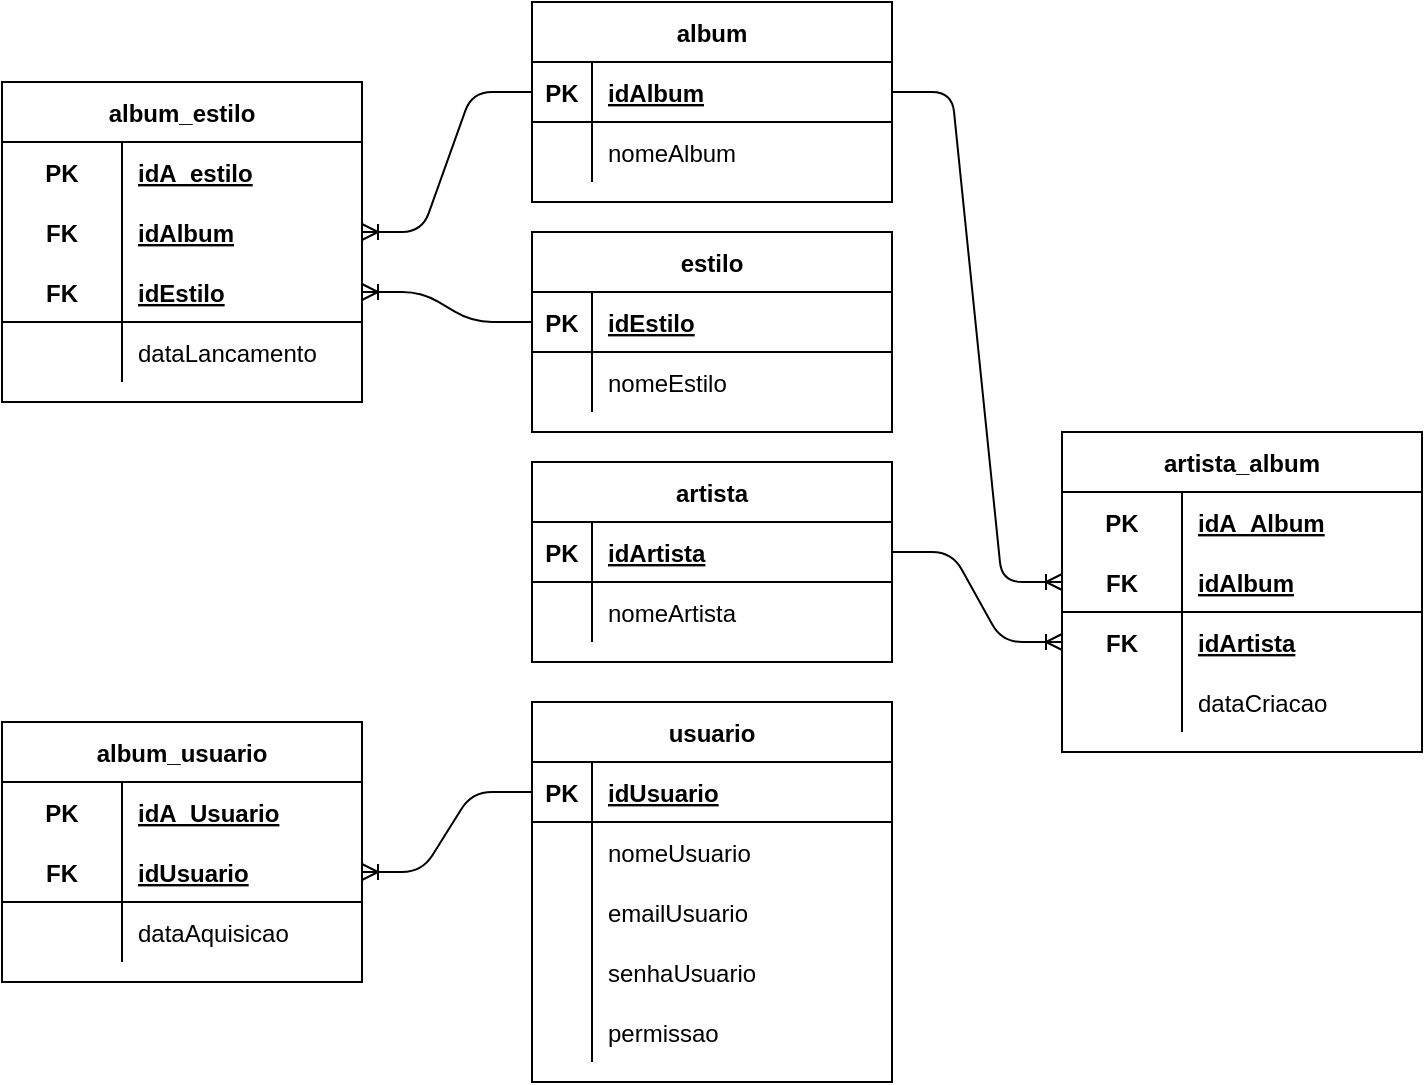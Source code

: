 <mxfile version="14.9.4" type="device"><diagram id="LtfP3lzHbCr-BW7TnxjN" name="Page-1"><mxGraphModel dx="1185" dy="662" grid="1" gridSize="10" guides="1" tooltips="1" connect="1" arrows="1" fold="1" page="1" pageScale="1" pageWidth="850" pageHeight="1100" math="0" shadow="0"><root><mxCell id="0"/><mxCell id="1" parent="0"/><mxCell id="aG2ySIGQqx2ZYXSBeoWQ-43" value="estilo" style="shape=table;startSize=30;container=1;collapsible=1;childLayout=tableLayout;fixedRows=1;rowLines=0;fontStyle=1;align=center;resizeLast=1;" vertex="1" parent="1"><mxGeometry x="335" y="185" width="180" height="100" as="geometry"/></mxCell><mxCell id="aG2ySIGQqx2ZYXSBeoWQ-44" value="" style="shape=partialRectangle;collapsible=0;dropTarget=0;pointerEvents=0;fillColor=none;top=0;left=0;bottom=1;right=0;points=[[0,0.5],[1,0.5]];portConstraint=eastwest;" vertex="1" parent="aG2ySIGQqx2ZYXSBeoWQ-43"><mxGeometry y="30" width="180" height="30" as="geometry"/></mxCell><mxCell id="aG2ySIGQqx2ZYXSBeoWQ-45" value="PK" style="shape=partialRectangle;connectable=0;fillColor=none;top=0;left=0;bottom=0;right=0;fontStyle=1;overflow=hidden;" vertex="1" parent="aG2ySIGQqx2ZYXSBeoWQ-44"><mxGeometry width="30" height="30" as="geometry"/></mxCell><mxCell id="aG2ySIGQqx2ZYXSBeoWQ-46" value="idEstilo" style="shape=partialRectangle;connectable=0;fillColor=none;top=0;left=0;bottom=0;right=0;align=left;spacingLeft=6;fontStyle=5;overflow=hidden;" vertex="1" parent="aG2ySIGQqx2ZYXSBeoWQ-44"><mxGeometry x="30" width="150" height="30" as="geometry"/></mxCell><mxCell id="aG2ySIGQqx2ZYXSBeoWQ-47" value="" style="shape=partialRectangle;collapsible=0;dropTarget=0;pointerEvents=0;fillColor=none;top=0;left=0;bottom=0;right=0;points=[[0,0.5],[1,0.5]];portConstraint=eastwest;" vertex="1" parent="aG2ySIGQqx2ZYXSBeoWQ-43"><mxGeometry y="60" width="180" height="30" as="geometry"/></mxCell><mxCell id="aG2ySIGQqx2ZYXSBeoWQ-48" value="" style="shape=partialRectangle;connectable=0;fillColor=none;top=0;left=0;bottom=0;right=0;editable=1;overflow=hidden;" vertex="1" parent="aG2ySIGQqx2ZYXSBeoWQ-47"><mxGeometry width="30" height="30" as="geometry"/></mxCell><mxCell id="aG2ySIGQqx2ZYXSBeoWQ-49" value="nomeEstilo" style="shape=partialRectangle;connectable=0;fillColor=none;top=0;left=0;bottom=0;right=0;align=left;spacingLeft=6;overflow=hidden;" vertex="1" parent="aG2ySIGQqx2ZYXSBeoWQ-47"><mxGeometry x="30" width="150" height="30" as="geometry"/></mxCell><mxCell id="aG2ySIGQqx2ZYXSBeoWQ-50" value="usuario" style="shape=table;startSize=30;container=1;collapsible=1;childLayout=tableLayout;fixedRows=1;rowLines=0;fontStyle=1;align=center;resizeLast=1;" vertex="1" parent="1"><mxGeometry x="335" y="420" width="180" height="190" as="geometry"/></mxCell><mxCell id="aG2ySIGQqx2ZYXSBeoWQ-51" value="" style="shape=partialRectangle;collapsible=0;dropTarget=0;pointerEvents=0;fillColor=none;top=0;left=0;bottom=1;right=0;points=[[0,0.5],[1,0.5]];portConstraint=eastwest;" vertex="1" parent="aG2ySIGQqx2ZYXSBeoWQ-50"><mxGeometry y="30" width="180" height="30" as="geometry"/></mxCell><mxCell id="aG2ySIGQqx2ZYXSBeoWQ-52" value="PK" style="shape=partialRectangle;connectable=0;fillColor=none;top=0;left=0;bottom=0;right=0;fontStyle=1;overflow=hidden;" vertex="1" parent="aG2ySIGQqx2ZYXSBeoWQ-51"><mxGeometry width="30" height="30" as="geometry"/></mxCell><mxCell id="aG2ySIGQqx2ZYXSBeoWQ-53" value="idUsuario" style="shape=partialRectangle;connectable=0;fillColor=none;top=0;left=0;bottom=0;right=0;align=left;spacingLeft=6;fontStyle=5;overflow=hidden;" vertex="1" parent="aG2ySIGQqx2ZYXSBeoWQ-51"><mxGeometry x="30" width="150" height="30" as="geometry"/></mxCell><mxCell id="aG2ySIGQqx2ZYXSBeoWQ-54" value="" style="shape=partialRectangle;collapsible=0;dropTarget=0;pointerEvents=0;fillColor=none;top=0;left=0;bottom=0;right=0;points=[[0,0.5],[1,0.5]];portConstraint=eastwest;" vertex="1" parent="aG2ySIGQqx2ZYXSBeoWQ-50"><mxGeometry y="60" width="180" height="30" as="geometry"/></mxCell><mxCell id="aG2ySIGQqx2ZYXSBeoWQ-55" value="" style="shape=partialRectangle;connectable=0;fillColor=none;top=0;left=0;bottom=0;right=0;editable=1;overflow=hidden;" vertex="1" parent="aG2ySIGQqx2ZYXSBeoWQ-54"><mxGeometry width="30" height="30" as="geometry"/></mxCell><mxCell id="aG2ySIGQqx2ZYXSBeoWQ-56" value="nomeUsuario" style="shape=partialRectangle;connectable=0;fillColor=none;top=0;left=0;bottom=0;right=0;align=left;spacingLeft=6;overflow=hidden;" vertex="1" parent="aG2ySIGQqx2ZYXSBeoWQ-54"><mxGeometry x="30" width="150" height="30" as="geometry"/></mxCell><mxCell id="aG2ySIGQqx2ZYXSBeoWQ-57" value="" style="shape=partialRectangle;collapsible=0;dropTarget=0;pointerEvents=0;fillColor=none;top=0;left=0;bottom=0;right=0;points=[[0,0.5],[1,0.5]];portConstraint=eastwest;" vertex="1" parent="aG2ySIGQqx2ZYXSBeoWQ-50"><mxGeometry y="90" width="180" height="30" as="geometry"/></mxCell><mxCell id="aG2ySIGQqx2ZYXSBeoWQ-58" value="" style="shape=partialRectangle;connectable=0;fillColor=none;top=0;left=0;bottom=0;right=0;editable=1;overflow=hidden;" vertex="1" parent="aG2ySIGQqx2ZYXSBeoWQ-57"><mxGeometry width="30" height="30" as="geometry"/></mxCell><mxCell id="aG2ySIGQqx2ZYXSBeoWQ-59" value="emailUsuario" style="shape=partialRectangle;connectable=0;fillColor=none;top=0;left=0;bottom=0;right=0;align=left;spacingLeft=6;overflow=hidden;" vertex="1" parent="aG2ySIGQqx2ZYXSBeoWQ-57"><mxGeometry x="30" width="150" height="30" as="geometry"/></mxCell><mxCell id="aG2ySIGQqx2ZYXSBeoWQ-60" value="" style="shape=partialRectangle;collapsible=0;dropTarget=0;pointerEvents=0;fillColor=none;top=0;left=0;bottom=0;right=0;points=[[0,0.5],[1,0.5]];portConstraint=eastwest;" vertex="1" parent="aG2ySIGQqx2ZYXSBeoWQ-50"><mxGeometry y="120" width="180" height="30" as="geometry"/></mxCell><mxCell id="aG2ySIGQqx2ZYXSBeoWQ-61" value="" style="shape=partialRectangle;connectable=0;fillColor=none;top=0;left=0;bottom=0;right=0;editable=1;overflow=hidden;" vertex="1" parent="aG2ySIGQqx2ZYXSBeoWQ-60"><mxGeometry width="30" height="30" as="geometry"/></mxCell><mxCell id="aG2ySIGQqx2ZYXSBeoWQ-62" value="senhaUsuario" style="shape=partialRectangle;connectable=0;fillColor=none;top=0;left=0;bottom=0;right=0;align=left;spacingLeft=6;overflow=hidden;" vertex="1" parent="aG2ySIGQqx2ZYXSBeoWQ-60"><mxGeometry x="30" width="150" height="30" as="geometry"/></mxCell><mxCell id="aG2ySIGQqx2ZYXSBeoWQ-76" value="" style="shape=partialRectangle;collapsible=0;dropTarget=0;pointerEvents=0;fillColor=none;top=0;left=0;bottom=0;right=0;points=[[0,0.5],[1,0.5]];portConstraint=eastwest;" vertex="1" parent="aG2ySIGQqx2ZYXSBeoWQ-50"><mxGeometry y="150" width="180" height="30" as="geometry"/></mxCell><mxCell id="aG2ySIGQqx2ZYXSBeoWQ-77" value="" style="shape=partialRectangle;connectable=0;fillColor=none;top=0;left=0;bottom=0;right=0;editable=1;overflow=hidden;" vertex="1" parent="aG2ySIGQqx2ZYXSBeoWQ-76"><mxGeometry width="30" height="30" as="geometry"/></mxCell><mxCell id="aG2ySIGQqx2ZYXSBeoWQ-78" value="permissao" style="shape=partialRectangle;connectable=0;fillColor=none;top=0;left=0;bottom=0;right=0;align=left;spacingLeft=6;overflow=hidden;" vertex="1" parent="aG2ySIGQqx2ZYXSBeoWQ-76"><mxGeometry x="30" width="150" height="30" as="geometry"/></mxCell><mxCell id="aG2ySIGQqx2ZYXSBeoWQ-127" value="album_estilo" style="shape=table;startSize=30;container=1;collapsible=1;childLayout=tableLayout;fixedRows=1;rowLines=0;fontStyle=1;align=center;resizeLast=1;" vertex="1" parent="1"><mxGeometry x="70" y="110" width="180" height="160" as="geometry"/></mxCell><mxCell id="aG2ySIGQqx2ZYXSBeoWQ-128" value="" style="shape=partialRectangle;collapsible=0;dropTarget=0;pointerEvents=0;fillColor=none;top=0;left=0;bottom=0;right=0;points=[[0,0.5],[1,0.5]];portConstraint=eastwest;" vertex="1" parent="aG2ySIGQqx2ZYXSBeoWQ-127"><mxGeometry y="30" width="180" height="30" as="geometry"/></mxCell><mxCell id="aG2ySIGQqx2ZYXSBeoWQ-129" value="PK" style="shape=partialRectangle;connectable=0;fillColor=none;top=0;left=0;bottom=0;right=0;fontStyle=1;overflow=hidden;" vertex="1" parent="aG2ySIGQqx2ZYXSBeoWQ-128"><mxGeometry width="60" height="30" as="geometry"/></mxCell><mxCell id="aG2ySIGQqx2ZYXSBeoWQ-130" value="idA_estilo" style="shape=partialRectangle;connectable=0;fillColor=none;top=0;left=0;bottom=0;right=0;align=left;spacingLeft=6;fontStyle=5;overflow=hidden;" vertex="1" parent="aG2ySIGQqx2ZYXSBeoWQ-128"><mxGeometry x="60" width="120" height="30" as="geometry"/></mxCell><mxCell id="aG2ySIGQqx2ZYXSBeoWQ-146" value="" style="shape=partialRectangle;collapsible=0;dropTarget=0;pointerEvents=0;fillColor=none;top=0;left=0;bottom=0;right=0;points=[[0,0.5],[1,0.5]];portConstraint=eastwest;" vertex="1" parent="aG2ySIGQqx2ZYXSBeoWQ-127"><mxGeometry y="60" width="180" height="30" as="geometry"/></mxCell><mxCell id="aG2ySIGQqx2ZYXSBeoWQ-147" value="FK" style="shape=partialRectangle;connectable=0;fillColor=none;top=0;left=0;bottom=0;right=0;fontStyle=1;overflow=hidden;" vertex="1" parent="aG2ySIGQqx2ZYXSBeoWQ-146"><mxGeometry width="60" height="30" as="geometry"/></mxCell><mxCell id="aG2ySIGQqx2ZYXSBeoWQ-148" value="idAlbum" style="shape=partialRectangle;connectable=0;fillColor=none;top=0;left=0;bottom=0;right=0;align=left;spacingLeft=6;fontStyle=5;overflow=hidden;" vertex="1" parent="aG2ySIGQqx2ZYXSBeoWQ-146"><mxGeometry x="60" width="120" height="30" as="geometry"/></mxCell><mxCell id="aG2ySIGQqx2ZYXSBeoWQ-131" value="" style="shape=partialRectangle;collapsible=0;dropTarget=0;pointerEvents=0;fillColor=none;top=0;left=0;bottom=1;right=0;points=[[0,0.5],[1,0.5]];portConstraint=eastwest;" vertex="1" parent="aG2ySIGQqx2ZYXSBeoWQ-127"><mxGeometry y="90" width="180" height="30" as="geometry"/></mxCell><mxCell id="aG2ySIGQqx2ZYXSBeoWQ-132" value="FK" style="shape=partialRectangle;connectable=0;fillColor=none;top=0;left=0;bottom=0;right=0;fontStyle=1;overflow=hidden;" vertex="1" parent="aG2ySIGQqx2ZYXSBeoWQ-131"><mxGeometry width="60" height="30" as="geometry"/></mxCell><mxCell id="aG2ySIGQqx2ZYXSBeoWQ-133" value="idEstilo" style="shape=partialRectangle;connectable=0;fillColor=none;top=0;left=0;bottom=0;right=0;align=left;spacingLeft=6;fontStyle=5;overflow=hidden;" vertex="1" parent="aG2ySIGQqx2ZYXSBeoWQ-131"><mxGeometry x="60" width="120" height="30" as="geometry"/></mxCell><mxCell id="aG2ySIGQqx2ZYXSBeoWQ-134" value="" style="shape=partialRectangle;collapsible=0;dropTarget=0;pointerEvents=0;fillColor=none;top=0;left=0;bottom=0;right=0;points=[[0,0.5],[1,0.5]];portConstraint=eastwest;" vertex="1" parent="aG2ySIGQqx2ZYXSBeoWQ-127"><mxGeometry y="120" width="180" height="30" as="geometry"/></mxCell><mxCell id="aG2ySIGQqx2ZYXSBeoWQ-135" value="" style="shape=partialRectangle;connectable=0;fillColor=none;top=0;left=0;bottom=0;right=0;editable=1;overflow=hidden;" vertex="1" parent="aG2ySIGQqx2ZYXSBeoWQ-134"><mxGeometry width="60" height="30" as="geometry"/></mxCell><mxCell id="aG2ySIGQqx2ZYXSBeoWQ-136" value="dataLancamento" style="shape=partialRectangle;connectable=0;fillColor=none;top=0;left=0;bottom=0;right=0;align=left;spacingLeft=6;overflow=hidden;" vertex="1" parent="aG2ySIGQqx2ZYXSBeoWQ-134"><mxGeometry x="60" width="120" height="30" as="geometry"/></mxCell><mxCell id="aG2ySIGQqx2ZYXSBeoWQ-149" value="artista_album" style="shape=table;startSize=30;container=1;collapsible=1;childLayout=tableLayout;fixedRows=1;rowLines=0;fontStyle=1;align=center;resizeLast=1;" vertex="1" parent="1"><mxGeometry x="600" y="285" width="180" height="160" as="geometry"/></mxCell><mxCell id="aG2ySIGQqx2ZYXSBeoWQ-150" value="" style="shape=partialRectangle;collapsible=0;dropTarget=0;pointerEvents=0;fillColor=none;top=0;left=0;bottom=0;right=0;points=[[0,0.5],[1,0.5]];portConstraint=eastwest;" vertex="1" parent="aG2ySIGQqx2ZYXSBeoWQ-149"><mxGeometry y="30" width="180" height="30" as="geometry"/></mxCell><mxCell id="aG2ySIGQqx2ZYXSBeoWQ-151" value="PK" style="shape=partialRectangle;connectable=0;fillColor=none;top=0;left=0;bottom=0;right=0;fontStyle=1;overflow=hidden;" vertex="1" parent="aG2ySIGQqx2ZYXSBeoWQ-150"><mxGeometry width="60" height="30" as="geometry"/></mxCell><mxCell id="aG2ySIGQqx2ZYXSBeoWQ-152" value="idA_Album" style="shape=partialRectangle;connectable=0;fillColor=none;top=0;left=0;bottom=0;right=0;align=left;spacingLeft=6;fontStyle=5;overflow=hidden;" vertex="1" parent="aG2ySIGQqx2ZYXSBeoWQ-150"><mxGeometry x="60" width="120" height="30" as="geometry"/></mxCell><mxCell id="aG2ySIGQqx2ZYXSBeoWQ-156" value="" style="shape=partialRectangle;collapsible=0;dropTarget=0;pointerEvents=0;fillColor=none;top=0;left=0;bottom=1;right=0;points=[[0,0.5],[1,0.5]];portConstraint=eastwest;" vertex="1" parent="aG2ySIGQqx2ZYXSBeoWQ-149"><mxGeometry y="60" width="180" height="30" as="geometry"/></mxCell><mxCell id="aG2ySIGQqx2ZYXSBeoWQ-157" value="FK" style="shape=partialRectangle;connectable=0;fillColor=none;top=0;left=0;bottom=0;right=0;fontStyle=1;overflow=hidden;" vertex="1" parent="aG2ySIGQqx2ZYXSBeoWQ-156"><mxGeometry width="60" height="30" as="geometry"/></mxCell><mxCell id="aG2ySIGQqx2ZYXSBeoWQ-158" value="idAlbum" style="shape=partialRectangle;connectable=0;fillColor=none;top=0;left=0;bottom=0;right=0;align=left;spacingLeft=6;fontStyle=5;overflow=hidden;" vertex="1" parent="aG2ySIGQqx2ZYXSBeoWQ-156"><mxGeometry x="60" width="120" height="30" as="geometry"/></mxCell><mxCell id="aG2ySIGQqx2ZYXSBeoWQ-153" value="" style="shape=partialRectangle;collapsible=0;dropTarget=0;pointerEvents=0;fillColor=none;top=0;left=0;bottom=0;right=0;points=[[0,0.5],[1,0.5]];portConstraint=eastwest;" vertex="1" parent="aG2ySIGQqx2ZYXSBeoWQ-149"><mxGeometry y="90" width="180" height="30" as="geometry"/></mxCell><mxCell id="aG2ySIGQqx2ZYXSBeoWQ-154" value="FK" style="shape=partialRectangle;connectable=0;fillColor=none;top=0;left=0;bottom=0;right=0;fontStyle=1;overflow=hidden;" vertex="1" parent="aG2ySIGQqx2ZYXSBeoWQ-153"><mxGeometry width="60" height="30" as="geometry"/></mxCell><mxCell id="aG2ySIGQqx2ZYXSBeoWQ-155" value="idArtista" style="shape=partialRectangle;connectable=0;fillColor=none;top=0;left=0;bottom=0;right=0;align=left;spacingLeft=6;fontStyle=5;overflow=hidden;" vertex="1" parent="aG2ySIGQqx2ZYXSBeoWQ-153"><mxGeometry x="60" width="120" height="30" as="geometry"/></mxCell><mxCell id="aG2ySIGQqx2ZYXSBeoWQ-159" value="" style="shape=partialRectangle;collapsible=0;dropTarget=0;pointerEvents=0;fillColor=none;top=0;left=0;bottom=0;right=0;points=[[0,0.5],[1,0.5]];portConstraint=eastwest;" vertex="1" parent="aG2ySIGQqx2ZYXSBeoWQ-149"><mxGeometry y="120" width="180" height="30" as="geometry"/></mxCell><mxCell id="aG2ySIGQqx2ZYXSBeoWQ-160" value="" style="shape=partialRectangle;connectable=0;fillColor=none;top=0;left=0;bottom=0;right=0;editable=1;overflow=hidden;" vertex="1" parent="aG2ySIGQqx2ZYXSBeoWQ-159"><mxGeometry width="60" height="30" as="geometry"/></mxCell><mxCell id="aG2ySIGQqx2ZYXSBeoWQ-161" value="dataCriacao" style="shape=partialRectangle;connectable=0;fillColor=none;top=0;left=0;bottom=0;right=0;align=left;spacingLeft=6;overflow=hidden;" vertex="1" parent="aG2ySIGQqx2ZYXSBeoWQ-159"><mxGeometry x="60" width="120" height="30" as="geometry"/></mxCell><mxCell id="aG2ySIGQqx2ZYXSBeoWQ-162" value="album_usuario" style="shape=table;startSize=30;container=1;collapsible=1;childLayout=tableLayout;fixedRows=1;rowLines=0;fontStyle=1;align=center;resizeLast=1;" vertex="1" parent="1"><mxGeometry x="70" y="430" width="180" height="130" as="geometry"/></mxCell><mxCell id="aG2ySIGQqx2ZYXSBeoWQ-163" value="" style="shape=partialRectangle;collapsible=0;dropTarget=0;pointerEvents=0;fillColor=none;top=0;left=0;bottom=0;right=0;points=[[0,0.5],[1,0.5]];portConstraint=eastwest;" vertex="1" parent="aG2ySIGQqx2ZYXSBeoWQ-162"><mxGeometry y="30" width="180" height="30" as="geometry"/></mxCell><mxCell id="aG2ySIGQqx2ZYXSBeoWQ-164" value="PK" style="shape=partialRectangle;connectable=0;fillColor=none;top=0;left=0;bottom=0;right=0;fontStyle=1;overflow=hidden;" vertex="1" parent="aG2ySIGQqx2ZYXSBeoWQ-163"><mxGeometry width="60" height="30" as="geometry"/></mxCell><mxCell id="aG2ySIGQqx2ZYXSBeoWQ-165" value="idA_Usuario" style="shape=partialRectangle;connectable=0;fillColor=none;top=0;left=0;bottom=0;right=0;align=left;spacingLeft=6;fontStyle=5;overflow=hidden;" vertex="1" parent="aG2ySIGQqx2ZYXSBeoWQ-163"><mxGeometry x="60" width="120" height="30" as="geometry"/></mxCell><mxCell id="aG2ySIGQqx2ZYXSBeoWQ-166" value="" style="shape=partialRectangle;collapsible=0;dropTarget=0;pointerEvents=0;fillColor=none;top=0;left=0;bottom=1;right=0;points=[[0,0.5],[1,0.5]];portConstraint=eastwest;" vertex="1" parent="aG2ySIGQqx2ZYXSBeoWQ-162"><mxGeometry y="60" width="180" height="30" as="geometry"/></mxCell><mxCell id="aG2ySIGQqx2ZYXSBeoWQ-167" value="FK" style="shape=partialRectangle;connectable=0;fillColor=none;top=0;left=0;bottom=0;right=0;fontStyle=1;overflow=hidden;" vertex="1" parent="aG2ySIGQqx2ZYXSBeoWQ-166"><mxGeometry width="60" height="30" as="geometry"/></mxCell><mxCell id="aG2ySIGQqx2ZYXSBeoWQ-168" value="idUsuario" style="shape=partialRectangle;connectable=0;fillColor=none;top=0;left=0;bottom=0;right=0;align=left;spacingLeft=6;fontStyle=5;overflow=hidden;" vertex="1" parent="aG2ySIGQqx2ZYXSBeoWQ-166"><mxGeometry x="60" width="120" height="30" as="geometry"/></mxCell><mxCell id="aG2ySIGQqx2ZYXSBeoWQ-169" value="" style="shape=partialRectangle;collapsible=0;dropTarget=0;pointerEvents=0;fillColor=none;top=0;left=0;bottom=0;right=0;points=[[0,0.5],[1,0.5]];portConstraint=eastwest;" vertex="1" parent="aG2ySIGQqx2ZYXSBeoWQ-162"><mxGeometry y="90" width="180" height="30" as="geometry"/></mxCell><mxCell id="aG2ySIGQqx2ZYXSBeoWQ-170" value="" style="shape=partialRectangle;connectable=0;fillColor=none;top=0;left=0;bottom=0;right=0;editable=1;overflow=hidden;" vertex="1" parent="aG2ySIGQqx2ZYXSBeoWQ-169"><mxGeometry width="60" height="30" as="geometry"/></mxCell><mxCell id="aG2ySIGQqx2ZYXSBeoWQ-171" value="dataAquisicao" style="shape=partialRectangle;connectable=0;fillColor=none;top=0;left=0;bottom=0;right=0;align=left;spacingLeft=6;overflow=hidden;" vertex="1" parent="aG2ySIGQqx2ZYXSBeoWQ-169"><mxGeometry x="60" width="120" height="30" as="geometry"/></mxCell><mxCell id="aG2ySIGQqx2ZYXSBeoWQ-188" value="artista" style="shape=table;startSize=30;container=1;collapsible=1;childLayout=tableLayout;fixedRows=1;rowLines=0;fontStyle=1;align=center;resizeLast=1;" vertex="1" parent="1"><mxGeometry x="335" y="300" width="180" height="100" as="geometry"/></mxCell><mxCell id="aG2ySIGQqx2ZYXSBeoWQ-189" value="" style="shape=partialRectangle;collapsible=0;dropTarget=0;pointerEvents=0;fillColor=none;top=0;left=0;bottom=1;right=0;points=[[0,0.5],[1,0.5]];portConstraint=eastwest;" vertex="1" parent="aG2ySIGQqx2ZYXSBeoWQ-188"><mxGeometry y="30" width="180" height="30" as="geometry"/></mxCell><mxCell id="aG2ySIGQqx2ZYXSBeoWQ-190" value="PK" style="shape=partialRectangle;connectable=0;fillColor=none;top=0;left=0;bottom=0;right=0;fontStyle=1;overflow=hidden;" vertex="1" parent="aG2ySIGQqx2ZYXSBeoWQ-189"><mxGeometry width="30" height="30" as="geometry"/></mxCell><mxCell id="aG2ySIGQqx2ZYXSBeoWQ-191" value="idArtista" style="shape=partialRectangle;connectable=0;fillColor=none;top=0;left=0;bottom=0;right=0;align=left;spacingLeft=6;fontStyle=5;overflow=hidden;" vertex="1" parent="aG2ySIGQqx2ZYXSBeoWQ-189"><mxGeometry x="30" width="150" height="30" as="geometry"/></mxCell><mxCell id="aG2ySIGQqx2ZYXSBeoWQ-192" value="" style="shape=partialRectangle;collapsible=0;dropTarget=0;pointerEvents=0;fillColor=none;top=0;left=0;bottom=0;right=0;points=[[0,0.5],[1,0.5]];portConstraint=eastwest;" vertex="1" parent="aG2ySIGQqx2ZYXSBeoWQ-188"><mxGeometry y="60" width="180" height="30" as="geometry"/></mxCell><mxCell id="aG2ySIGQqx2ZYXSBeoWQ-193" value="" style="shape=partialRectangle;connectable=0;fillColor=none;top=0;left=0;bottom=0;right=0;editable=1;overflow=hidden;" vertex="1" parent="aG2ySIGQqx2ZYXSBeoWQ-192"><mxGeometry width="30" height="30" as="geometry"/></mxCell><mxCell id="aG2ySIGQqx2ZYXSBeoWQ-194" value="nomeArtista" style="shape=partialRectangle;connectable=0;fillColor=none;top=0;left=0;bottom=0;right=0;align=left;spacingLeft=6;overflow=hidden;" vertex="1" parent="aG2ySIGQqx2ZYXSBeoWQ-192"><mxGeometry x="30" width="150" height="30" as="geometry"/></mxCell><mxCell id="aG2ySIGQqx2ZYXSBeoWQ-195" value="album" style="shape=table;startSize=30;container=1;collapsible=1;childLayout=tableLayout;fixedRows=1;rowLines=0;fontStyle=1;align=center;resizeLast=1;" vertex="1" parent="1"><mxGeometry x="335" y="70" width="180" height="100" as="geometry"/></mxCell><mxCell id="aG2ySIGQqx2ZYXSBeoWQ-196" value="" style="shape=partialRectangle;collapsible=0;dropTarget=0;pointerEvents=0;fillColor=none;top=0;left=0;bottom=1;right=0;points=[[0,0.5],[1,0.5]];portConstraint=eastwest;" vertex="1" parent="aG2ySIGQqx2ZYXSBeoWQ-195"><mxGeometry y="30" width="180" height="30" as="geometry"/></mxCell><mxCell id="aG2ySIGQqx2ZYXSBeoWQ-197" value="PK" style="shape=partialRectangle;connectable=0;fillColor=none;top=0;left=0;bottom=0;right=0;fontStyle=1;overflow=hidden;" vertex="1" parent="aG2ySIGQqx2ZYXSBeoWQ-196"><mxGeometry width="30" height="30" as="geometry"/></mxCell><mxCell id="aG2ySIGQqx2ZYXSBeoWQ-198" value="idAlbum" style="shape=partialRectangle;connectable=0;fillColor=none;top=0;left=0;bottom=0;right=0;align=left;spacingLeft=6;fontStyle=5;overflow=hidden;" vertex="1" parent="aG2ySIGQqx2ZYXSBeoWQ-196"><mxGeometry x="30" width="150" height="30" as="geometry"/></mxCell><mxCell id="aG2ySIGQqx2ZYXSBeoWQ-199" value="" style="shape=partialRectangle;collapsible=0;dropTarget=0;pointerEvents=0;fillColor=none;top=0;left=0;bottom=0;right=0;points=[[0,0.5],[1,0.5]];portConstraint=eastwest;" vertex="1" parent="aG2ySIGQqx2ZYXSBeoWQ-195"><mxGeometry y="60" width="180" height="30" as="geometry"/></mxCell><mxCell id="aG2ySIGQqx2ZYXSBeoWQ-200" value="" style="shape=partialRectangle;connectable=0;fillColor=none;top=0;left=0;bottom=0;right=0;editable=1;overflow=hidden;" vertex="1" parent="aG2ySIGQqx2ZYXSBeoWQ-199"><mxGeometry width="30" height="30" as="geometry"/></mxCell><mxCell id="aG2ySIGQqx2ZYXSBeoWQ-201" value="nomeAlbum" style="shape=partialRectangle;connectable=0;fillColor=none;top=0;left=0;bottom=0;right=0;align=left;spacingLeft=6;overflow=hidden;" vertex="1" parent="aG2ySIGQqx2ZYXSBeoWQ-199"><mxGeometry x="30" width="150" height="30" as="geometry"/></mxCell><mxCell id="aG2ySIGQqx2ZYXSBeoWQ-202" value="" style="edgeStyle=entityRelationEdgeStyle;fontSize=12;html=1;endArrow=ERoneToMany;entryX=0;entryY=0.5;entryDx=0;entryDy=0;exitX=1;exitY=0.5;exitDx=0;exitDy=0;" edge="1" parent="1" source="aG2ySIGQqx2ZYXSBeoWQ-196" target="aG2ySIGQqx2ZYXSBeoWQ-156"><mxGeometry width="100" height="100" relative="1" as="geometry"><mxPoint x="400" y="400" as="sourcePoint"/><mxPoint x="500" y="300" as="targetPoint"/></mxGeometry></mxCell><mxCell id="aG2ySIGQqx2ZYXSBeoWQ-204" value="" style="edgeStyle=entityRelationEdgeStyle;fontSize=12;html=1;endArrow=ERoneToMany;entryX=0;entryY=0.5;entryDx=0;entryDy=0;exitX=1;exitY=0.5;exitDx=0;exitDy=0;" edge="1" parent="1" source="aG2ySIGQqx2ZYXSBeoWQ-189" target="aG2ySIGQqx2ZYXSBeoWQ-153"><mxGeometry width="100" height="100" relative="1" as="geometry"><mxPoint x="490" y="430" as="sourcePoint"/><mxPoint x="500" y="300" as="targetPoint"/></mxGeometry></mxCell><mxCell id="aG2ySIGQqx2ZYXSBeoWQ-206" value="" style="edgeStyle=entityRelationEdgeStyle;fontSize=12;html=1;endArrow=ERoneToMany;exitX=0;exitY=0.5;exitDx=0;exitDy=0;entryX=1;entryY=0.5;entryDx=0;entryDy=0;" edge="1" parent="1" source="aG2ySIGQqx2ZYXSBeoWQ-51" target="aG2ySIGQqx2ZYXSBeoWQ-166"><mxGeometry width="100" height="100" relative="1" as="geometry"><mxPoint x="400" y="500" as="sourcePoint"/><mxPoint x="500" y="400" as="targetPoint"/></mxGeometry></mxCell><mxCell id="aG2ySIGQqx2ZYXSBeoWQ-207" value="" style="edgeStyle=entityRelationEdgeStyle;fontSize=12;html=1;endArrow=ERoneToMany;exitX=0;exitY=0.5;exitDx=0;exitDy=0;entryX=1;entryY=0.5;entryDx=0;entryDy=0;" edge="1" parent="1" source="aG2ySIGQqx2ZYXSBeoWQ-196" target="aG2ySIGQqx2ZYXSBeoWQ-146"><mxGeometry width="100" height="100" relative="1" as="geometry"><mxPoint x="400" y="400" as="sourcePoint"/><mxPoint x="270" y="200" as="targetPoint"/></mxGeometry></mxCell><mxCell id="aG2ySIGQqx2ZYXSBeoWQ-208" value="" style="edgeStyle=entityRelationEdgeStyle;fontSize=12;html=1;endArrow=ERoneToMany;entryX=1;entryY=0.5;entryDx=0;entryDy=0;exitX=0;exitY=0.5;exitDx=0;exitDy=0;" edge="1" parent="1" source="aG2ySIGQqx2ZYXSBeoWQ-44" target="aG2ySIGQqx2ZYXSBeoWQ-131"><mxGeometry width="100" height="100" relative="1" as="geometry"><mxPoint x="260" y="320" as="sourcePoint"/><mxPoint x="290" y="320" as="targetPoint"/></mxGeometry></mxCell></root></mxGraphModel></diagram></mxfile>